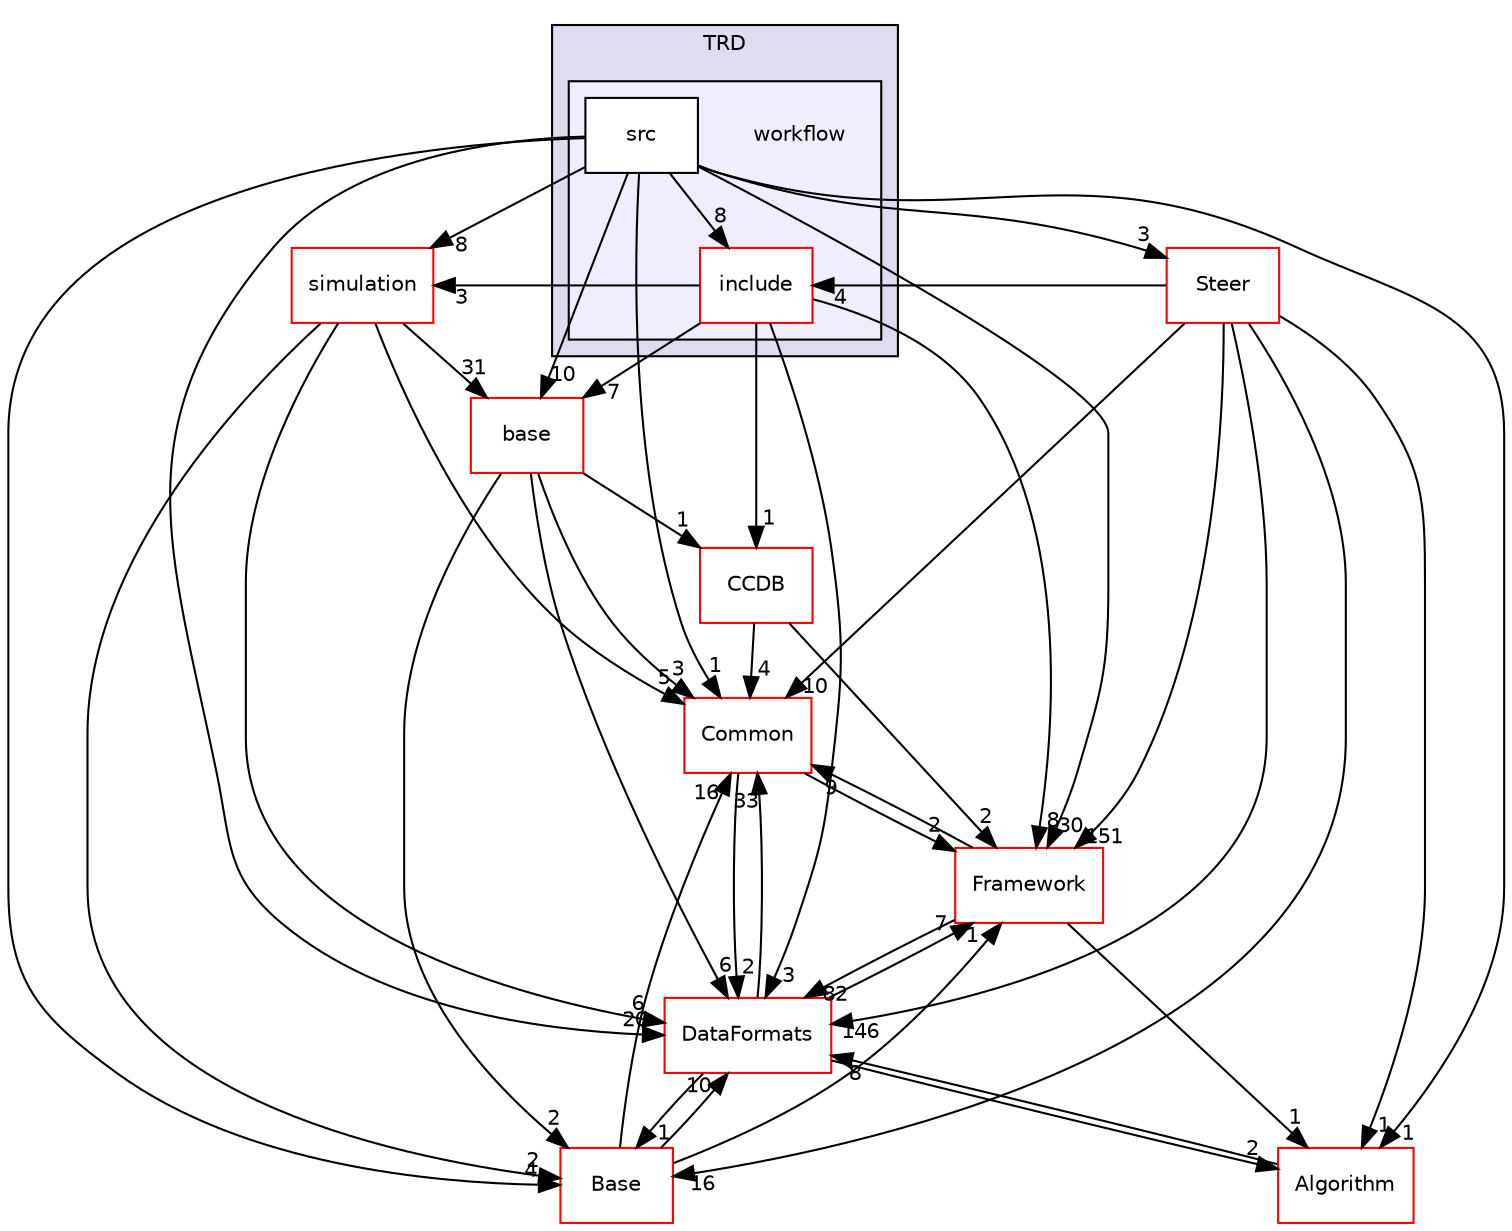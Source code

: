 digraph "/home/travis/build/AliceO2Group/AliceO2/Detectors/TRD/workflow" {
  bgcolor=transparent;
  compound=true
  node [ fontsize="10", fontname="Helvetica"];
  edge [ labelfontsize="10", labelfontname="Helvetica"];
  subgraph clusterdir_69dd0583e11051991bf4c0cf23c50933 {
    graph [ bgcolor="#ddddee", pencolor="black", label="TRD" fontname="Helvetica", fontsize="10", URL="dir_69dd0583e11051991bf4c0cf23c50933.html"]
  subgraph clusterdir_184e1d06e85fb151746c3bdf717cc8ad {
    graph [ bgcolor="#eeeeff", pencolor="black", label="" URL="dir_184e1d06e85fb151746c3bdf717cc8ad.html"];
    dir_184e1d06e85fb151746c3bdf717cc8ad [shape=plaintext label="workflow"];
    dir_11da180be91271a1ebdaa9322b1ad99a [shape=box label="include" color="red" fillcolor="white" style="filled" URL="dir_11da180be91271a1ebdaa9322b1ad99a.html"];
    dir_19cbc61730528058d9acd8ae2ca70332 [shape=box label="src" color="black" fillcolor="white" style="filled" URL="dir_19cbc61730528058d9acd8ae2ca70332.html"];
  }
  }
  dir_40b4a122691869ee86baf7f2711ed718 [shape=box label="Steer" color="red" URL="dir_40b4a122691869ee86baf7f2711ed718.html"];
  dir_4ab6b4cc6a7edbff49100e9123df213f [shape=box label="Common" color="red" URL="dir_4ab6b4cc6a7edbff49100e9123df213f.html"];
  dir_6af676bf18881990e4083e191d0e63e0 [shape=box label="CCDB" color="red" URL="dir_6af676bf18881990e4083e191d0e63e0.html"];
  dir_37c90836491b695b472bf98d1be8336b [shape=box label="Base" color="red" URL="dir_37c90836491b695b472bf98d1be8336b.html"];
  dir_8ba487e25de5ee77e05e9dce7582cb98 [shape=box label="Algorithm" color="red" URL="dir_8ba487e25de5ee77e05e9dce7582cb98.html"];
  dir_09bf7f7c4011a5ccc426492db4dd0891 [shape=box label="base" color="red" URL="dir_09bf7f7c4011a5ccc426492db4dd0891.html"];
  dir_bcbb2cf9a3d3d83e5515c82071a07177 [shape=box label="Framework" color="red" URL="dir_bcbb2cf9a3d3d83e5515c82071a07177.html"];
  dir_5cb2a8e9fdbe67a11efb4176f60bf3d6 [shape=box label="simulation" color="red" URL="dir_5cb2a8e9fdbe67a11efb4176f60bf3d6.html"];
  dir_2171f7ec022c5423887b07c69b2f5b48 [shape=box label="DataFormats" color="red" URL="dir_2171f7ec022c5423887b07c69b2f5b48.html"];
  dir_40b4a122691869ee86baf7f2711ed718->dir_4ab6b4cc6a7edbff49100e9123df213f [headlabel="10", labeldistance=1.5 headhref="dir_000709_000027.html"];
  dir_40b4a122691869ee86baf7f2711ed718->dir_37c90836491b695b472bf98d1be8336b [headlabel="16", labeldistance=1.5 headhref="dir_000709_000276.html"];
  dir_40b4a122691869ee86baf7f2711ed718->dir_8ba487e25de5ee77e05e9dce7582cb98 [headlabel="1", labeldistance=1.5 headhref="dir_000709_000000.html"];
  dir_40b4a122691869ee86baf7f2711ed718->dir_bcbb2cf9a3d3d83e5515c82071a07177 [headlabel="151", labeldistance=1.5 headhref="dir_000709_000013.html"];
  dir_40b4a122691869ee86baf7f2711ed718->dir_2171f7ec022c5423887b07c69b2f5b48 [headlabel="146", labeldistance=1.5 headhref="dir_000709_000076.html"];
  dir_40b4a122691869ee86baf7f2711ed718->dir_11da180be91271a1ebdaa9322b1ad99a [headlabel="4", labeldistance=1.5 headhref="dir_000709_000604.html"];
  dir_4ab6b4cc6a7edbff49100e9123df213f->dir_bcbb2cf9a3d3d83e5515c82071a07177 [headlabel="2", labeldistance=1.5 headhref="dir_000027_000013.html"];
  dir_4ab6b4cc6a7edbff49100e9123df213f->dir_2171f7ec022c5423887b07c69b2f5b48 [headlabel="2", labeldistance=1.5 headhref="dir_000027_000076.html"];
  dir_6af676bf18881990e4083e191d0e63e0->dir_4ab6b4cc6a7edbff49100e9123df213f [headlabel="4", labeldistance=1.5 headhref="dir_000019_000027.html"];
  dir_6af676bf18881990e4083e191d0e63e0->dir_bcbb2cf9a3d3d83e5515c82071a07177 [headlabel="2", labeldistance=1.5 headhref="dir_000019_000013.html"];
  dir_37c90836491b695b472bf98d1be8336b->dir_4ab6b4cc6a7edbff49100e9123df213f [headlabel="16", labeldistance=1.5 headhref="dir_000276_000027.html"];
  dir_37c90836491b695b472bf98d1be8336b->dir_bcbb2cf9a3d3d83e5515c82071a07177 [headlabel="1", labeldistance=1.5 headhref="dir_000276_000013.html"];
  dir_37c90836491b695b472bf98d1be8336b->dir_2171f7ec022c5423887b07c69b2f5b48 [headlabel="10", labeldistance=1.5 headhref="dir_000276_000076.html"];
  dir_8ba487e25de5ee77e05e9dce7582cb98->dir_2171f7ec022c5423887b07c69b2f5b48 [headlabel="8", labeldistance=1.5 headhref="dir_000000_000076.html"];
  dir_09bf7f7c4011a5ccc426492db4dd0891->dir_4ab6b4cc6a7edbff49100e9123df213f [headlabel="3", labeldistance=1.5 headhref="dir_000137_000027.html"];
  dir_09bf7f7c4011a5ccc426492db4dd0891->dir_6af676bf18881990e4083e191d0e63e0 [headlabel="1", labeldistance=1.5 headhref="dir_000137_000019.html"];
  dir_09bf7f7c4011a5ccc426492db4dd0891->dir_37c90836491b695b472bf98d1be8336b [headlabel="2", labeldistance=1.5 headhref="dir_000137_000276.html"];
  dir_09bf7f7c4011a5ccc426492db4dd0891->dir_2171f7ec022c5423887b07c69b2f5b48 [headlabel="6", labeldistance=1.5 headhref="dir_000137_000076.html"];
  dir_19cbc61730528058d9acd8ae2ca70332->dir_40b4a122691869ee86baf7f2711ed718 [headlabel="3", labeldistance=1.5 headhref="dir_000606_000709.html"];
  dir_19cbc61730528058d9acd8ae2ca70332->dir_4ab6b4cc6a7edbff49100e9123df213f [headlabel="1", labeldistance=1.5 headhref="dir_000606_000027.html"];
  dir_19cbc61730528058d9acd8ae2ca70332->dir_37c90836491b695b472bf98d1be8336b [headlabel="4", labeldistance=1.5 headhref="dir_000606_000276.html"];
  dir_19cbc61730528058d9acd8ae2ca70332->dir_8ba487e25de5ee77e05e9dce7582cb98 [headlabel="1", labeldistance=1.5 headhref="dir_000606_000000.html"];
  dir_19cbc61730528058d9acd8ae2ca70332->dir_09bf7f7c4011a5ccc426492db4dd0891 [headlabel="10", labeldistance=1.5 headhref="dir_000606_000137.html"];
  dir_19cbc61730528058d9acd8ae2ca70332->dir_bcbb2cf9a3d3d83e5515c82071a07177 [headlabel="30", labeldistance=1.5 headhref="dir_000606_000013.html"];
  dir_19cbc61730528058d9acd8ae2ca70332->dir_5cb2a8e9fdbe67a11efb4176f60bf3d6 [headlabel="8", labeldistance=1.5 headhref="dir_000606_000307.html"];
  dir_19cbc61730528058d9acd8ae2ca70332->dir_2171f7ec022c5423887b07c69b2f5b48 [headlabel="20", labeldistance=1.5 headhref="dir_000606_000076.html"];
  dir_19cbc61730528058d9acd8ae2ca70332->dir_11da180be91271a1ebdaa9322b1ad99a [headlabel="8", labeldistance=1.5 headhref="dir_000606_000604.html"];
  dir_bcbb2cf9a3d3d83e5515c82071a07177->dir_4ab6b4cc6a7edbff49100e9123df213f [headlabel="9", labeldistance=1.5 headhref="dir_000013_000027.html"];
  dir_bcbb2cf9a3d3d83e5515c82071a07177->dir_8ba487e25de5ee77e05e9dce7582cb98 [headlabel="1", labeldistance=1.5 headhref="dir_000013_000000.html"];
  dir_bcbb2cf9a3d3d83e5515c82071a07177->dir_2171f7ec022c5423887b07c69b2f5b48 [headlabel="82", labeldistance=1.5 headhref="dir_000013_000076.html"];
  dir_5cb2a8e9fdbe67a11efb4176f60bf3d6->dir_4ab6b4cc6a7edbff49100e9123df213f [headlabel="5", labeldistance=1.5 headhref="dir_000307_000027.html"];
  dir_5cb2a8e9fdbe67a11efb4176f60bf3d6->dir_37c90836491b695b472bf98d1be8336b [headlabel="2", labeldistance=1.5 headhref="dir_000307_000276.html"];
  dir_5cb2a8e9fdbe67a11efb4176f60bf3d6->dir_09bf7f7c4011a5ccc426492db4dd0891 [headlabel="31", labeldistance=1.5 headhref="dir_000307_000137.html"];
  dir_5cb2a8e9fdbe67a11efb4176f60bf3d6->dir_2171f7ec022c5423887b07c69b2f5b48 [headlabel="6", labeldistance=1.5 headhref="dir_000307_000076.html"];
  dir_2171f7ec022c5423887b07c69b2f5b48->dir_4ab6b4cc6a7edbff49100e9123df213f [headlabel="33", labeldistance=1.5 headhref="dir_000076_000027.html"];
  dir_2171f7ec022c5423887b07c69b2f5b48->dir_37c90836491b695b472bf98d1be8336b [headlabel="1", labeldistance=1.5 headhref="dir_000076_000276.html"];
  dir_2171f7ec022c5423887b07c69b2f5b48->dir_8ba487e25de5ee77e05e9dce7582cb98 [headlabel="2", labeldistance=1.5 headhref="dir_000076_000000.html"];
  dir_2171f7ec022c5423887b07c69b2f5b48->dir_bcbb2cf9a3d3d83e5515c82071a07177 [headlabel="7", labeldistance=1.5 headhref="dir_000076_000013.html"];
  dir_11da180be91271a1ebdaa9322b1ad99a->dir_6af676bf18881990e4083e191d0e63e0 [headlabel="1", labeldistance=1.5 headhref="dir_000604_000019.html"];
  dir_11da180be91271a1ebdaa9322b1ad99a->dir_09bf7f7c4011a5ccc426492db4dd0891 [headlabel="7", labeldistance=1.5 headhref="dir_000604_000137.html"];
  dir_11da180be91271a1ebdaa9322b1ad99a->dir_bcbb2cf9a3d3d83e5515c82071a07177 [headlabel="8", labeldistance=1.5 headhref="dir_000604_000013.html"];
  dir_11da180be91271a1ebdaa9322b1ad99a->dir_5cb2a8e9fdbe67a11efb4176f60bf3d6 [headlabel="3", labeldistance=1.5 headhref="dir_000604_000307.html"];
  dir_11da180be91271a1ebdaa9322b1ad99a->dir_2171f7ec022c5423887b07c69b2f5b48 [headlabel="3", labeldistance=1.5 headhref="dir_000604_000076.html"];
}
